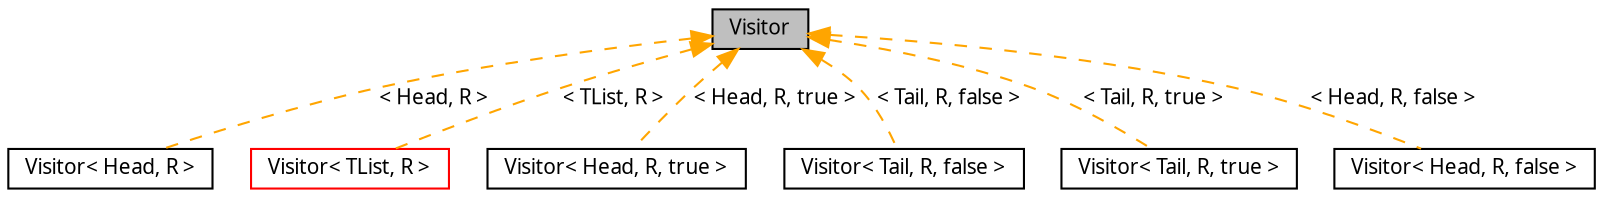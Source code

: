 digraph G
{
  bgcolor="transparent";
  edge [fontname="FreeSans.ttf",fontsize=10,labelfontname="FreeSans.ttf",labelfontsize=10];
  node [fontname="FreeSans.ttf",fontsize=10,shape=record];
  Node1 [label="Visitor",height=0.2,width=0.4,color="black", fillcolor="grey75", style="filled" fontcolor="black"];
  Node1 -> Node2 [dir=back,color="orange",fontsize=10,style="dashed",label="\< Head, R \>",fontname="FreeSans.ttf"];
  Node2 [label="Visitor\< Head, R \>",height=0.2,width=0.4,color="black",URL="$a00724.html"];
  Node1 -> Node3 [dir=back,color="orange",fontsize=10,style="dashed",label="\< TList, R \>",fontname="FreeSans.ttf"];
  Node3 [label="Visitor\< TList, R \>",height=0.2,width=0.4,color="red",URL="$a00724.html"];
  Node1 -> Node4 [dir=back,color="orange",fontsize=10,style="dashed",label="\< Head, R, true \>",fontname="FreeSans.ttf"];
  Node4 [label="Visitor\< Head, R, true \>",height=0.2,width=0.4,color="black",URL="$a00724.html"];
  Node1 -> Node5 [dir=back,color="orange",fontsize=10,style="dashed",label="\< Tail, R, false \>",fontname="FreeSans.ttf"];
  Node5 [label="Visitor\< Tail, R, false \>",height=0.2,width=0.4,color="black",URL="$a00724.html"];
  Node1 -> Node6 [dir=back,color="orange",fontsize=10,style="dashed",label="\< Tail, R, true \>",fontname="FreeSans.ttf"];
  Node6 [label="Visitor\< Tail, R, true \>",height=0.2,width=0.4,color="black",URL="$a00724.html"];
  Node1 -> Node7 [dir=back,color="orange",fontsize=10,style="dashed",label="\< Head, R, false \>",fontname="FreeSans.ttf"];
  Node7 [label="Visitor\< Head, R, false \>",height=0.2,width=0.4,color="black",URL="$a00724.html"];
}
